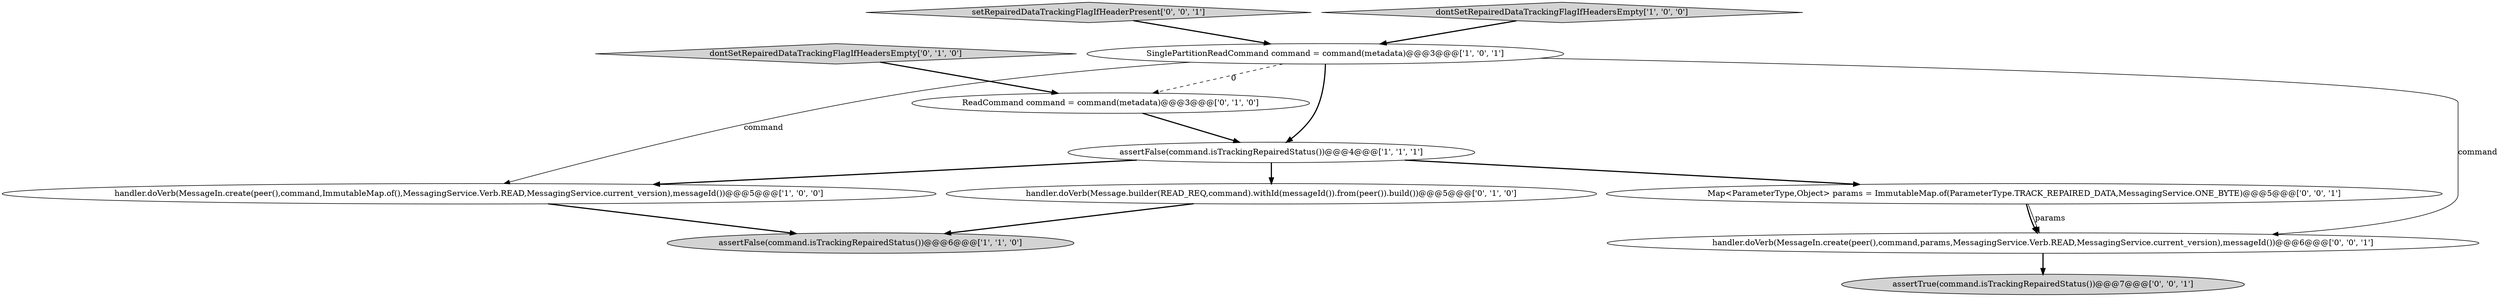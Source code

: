 digraph {
0 [style = filled, label = "handler.doVerb(MessageIn.create(peer(),command,ImmutableMap.of(),MessagingService.Verb.READ,MessagingService.current_version),messageId())@@@5@@@['1', '0', '0']", fillcolor = white, shape = ellipse image = "AAA0AAABBB1BBB"];
2 [style = filled, label = "assertFalse(command.isTrackingRepairedStatus())@@@6@@@['1', '1', '0']", fillcolor = lightgray, shape = ellipse image = "AAA0AAABBB1BBB"];
8 [style = filled, label = "setRepairedDataTrackingFlagIfHeaderPresent['0', '0', '1']", fillcolor = lightgray, shape = diamond image = "AAA0AAABBB3BBB"];
9 [style = filled, label = "assertTrue(command.isTrackingRepairedStatus())@@@7@@@['0', '0', '1']", fillcolor = lightgray, shape = ellipse image = "AAA0AAABBB3BBB"];
11 [style = filled, label = "handler.doVerb(MessageIn.create(peer(),command,params,MessagingService.Verb.READ,MessagingService.current_version),messageId())@@@6@@@['0', '0', '1']", fillcolor = white, shape = ellipse image = "AAA0AAABBB3BBB"];
3 [style = filled, label = "SinglePartitionReadCommand command = command(metadata)@@@3@@@['1', '0', '1']", fillcolor = white, shape = ellipse image = "AAA0AAABBB1BBB"];
4 [style = filled, label = "dontSetRepairedDataTrackingFlagIfHeadersEmpty['1', '0', '0']", fillcolor = lightgray, shape = diamond image = "AAA0AAABBB1BBB"];
1 [style = filled, label = "assertFalse(command.isTrackingRepairedStatus())@@@4@@@['1', '1', '1']", fillcolor = white, shape = ellipse image = "AAA0AAABBB1BBB"];
10 [style = filled, label = "Map<ParameterType,Object> params = ImmutableMap.of(ParameterType.TRACK_REPAIRED_DATA,MessagingService.ONE_BYTE)@@@5@@@['0', '0', '1']", fillcolor = white, shape = ellipse image = "AAA0AAABBB3BBB"];
7 [style = filled, label = "ReadCommand command = command(metadata)@@@3@@@['0', '1', '0']", fillcolor = white, shape = ellipse image = "AAA1AAABBB2BBB"];
5 [style = filled, label = "handler.doVerb(Message.builder(READ_REQ,command).withId(messageId()).from(peer()).build())@@@5@@@['0', '1', '0']", fillcolor = white, shape = ellipse image = "AAA0AAABBB2BBB"];
6 [style = filled, label = "dontSetRepairedDataTrackingFlagIfHeadersEmpty['0', '1', '0']", fillcolor = lightgray, shape = diamond image = "AAA0AAABBB2BBB"];
5->2 [style = bold, label=""];
10->11 [style = solid, label="params"];
7->1 [style = bold, label=""];
0->2 [style = bold, label=""];
6->7 [style = bold, label=""];
11->9 [style = bold, label=""];
10->11 [style = bold, label=""];
1->10 [style = bold, label=""];
3->0 [style = solid, label="command"];
4->3 [style = bold, label=""];
3->7 [style = dashed, label="0"];
3->11 [style = solid, label="command"];
8->3 [style = bold, label=""];
3->1 [style = bold, label=""];
1->0 [style = bold, label=""];
1->5 [style = bold, label=""];
}
